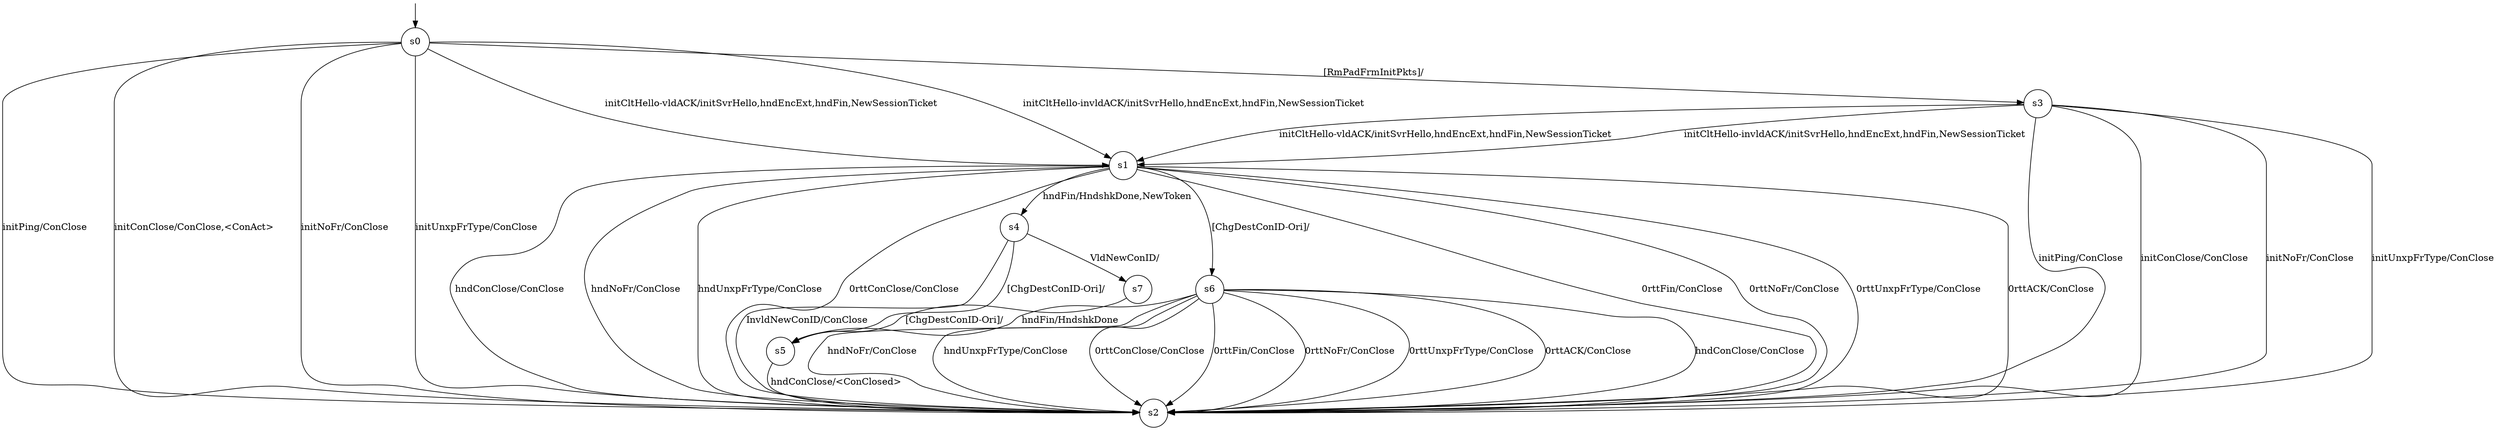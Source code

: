 digraph g {

s0 [shape="circle" label="s0"];
s1 [shape="circle" label="s1"];
s2 [shape="circle" label="s2"];
s3 [shape="circle" label="s3"];
s4 [shape="circle" label="s4"];
s5 [shape="circle" label="s5"];
s6 [shape="circle" label="s6"];
s7 [shape="circle" label="s7"];
s0 -> s2 [label="initPing/ConClose "];
s0 -> s2 [label="initConClose/ConClose,<ConAct> "];
s0 -> s1 [label="initCltHello-vldACK/initSvrHello,hndEncExt,hndFin,NewSessionTicket "];
s0 -> s1 [label="initCltHello-invldACK/initSvrHello,hndEncExt,hndFin,NewSessionTicket "];
s0 -> s2 [label="initNoFr/ConClose "];
s0 -> s2 [label="initUnxpFrType/ConClose "];
s0 -> s3 [label="[RmPadFrmInitPkts]/ "];
s1 -> s4 [label="hndFin/HndshkDone,NewToken "];
s1 -> s2 [label="hndConClose/ConClose "];
s1 -> s2 [label="hndNoFr/ConClose "];
s1 -> s2 [label="hndUnxpFrType/ConClose "];
s1 -> s2 [label="0rttConClose/ConClose "];
s1 -> s2 [label="0rttFin/ConClose "];
s1 -> s2 [label="0rttNoFr/ConClose "];
s1 -> s2 [label="0rttUnxpFrType/ConClose "];
s1 -> s2 [label="0rttACK/ConClose "];
s1 -> s6 [label="[ChgDestConID-Ori]/ "];
s3 -> s2 [label="initPing/ConClose "];
s3 -> s2 [label="initConClose/ConClose "];
s3 -> s1 [label="initCltHello-vldACK/initSvrHello,hndEncExt,hndFin,NewSessionTicket "];
s3 -> s1 [label="initCltHello-invldACK/initSvrHello,hndEncExt,hndFin,NewSessionTicket "];
s3 -> s2 [label="initNoFr/ConClose "];
s3 -> s2 [label="initUnxpFrType/ConClose "];
s4 -> s7 [label="VldNewConID/ "];
s4 -> s2 [label="InvldNewConID/ConClose "];
s4 -> s5 [label="[ChgDestConID-Ori]/ "];
s5 -> s2 [label="hndConClose/<ConClosed> "];
s6 -> s5 [label="hndFin/HndshkDone "];
s6 -> s2 [label="hndConClose/ConClose "];
s6 -> s2 [label="hndNoFr/ConClose "];
s6 -> s2 [label="hndUnxpFrType/ConClose "];
s6 -> s2 [label="0rttConClose/ConClose "];
s6 -> s2 [label="0rttFin/ConClose "];
s6 -> s2 [label="0rttNoFr/ConClose "];
s6 -> s2 [label="0rttUnxpFrType/ConClose "];
s6 -> s2 [label="0rttACK/ConClose "];
s7 -> s5 [label="[ChgDestConID-Ori]/ "];

__start0 [label="" shape="none" width="0" height="0"];
__start0 -> s0;

}

